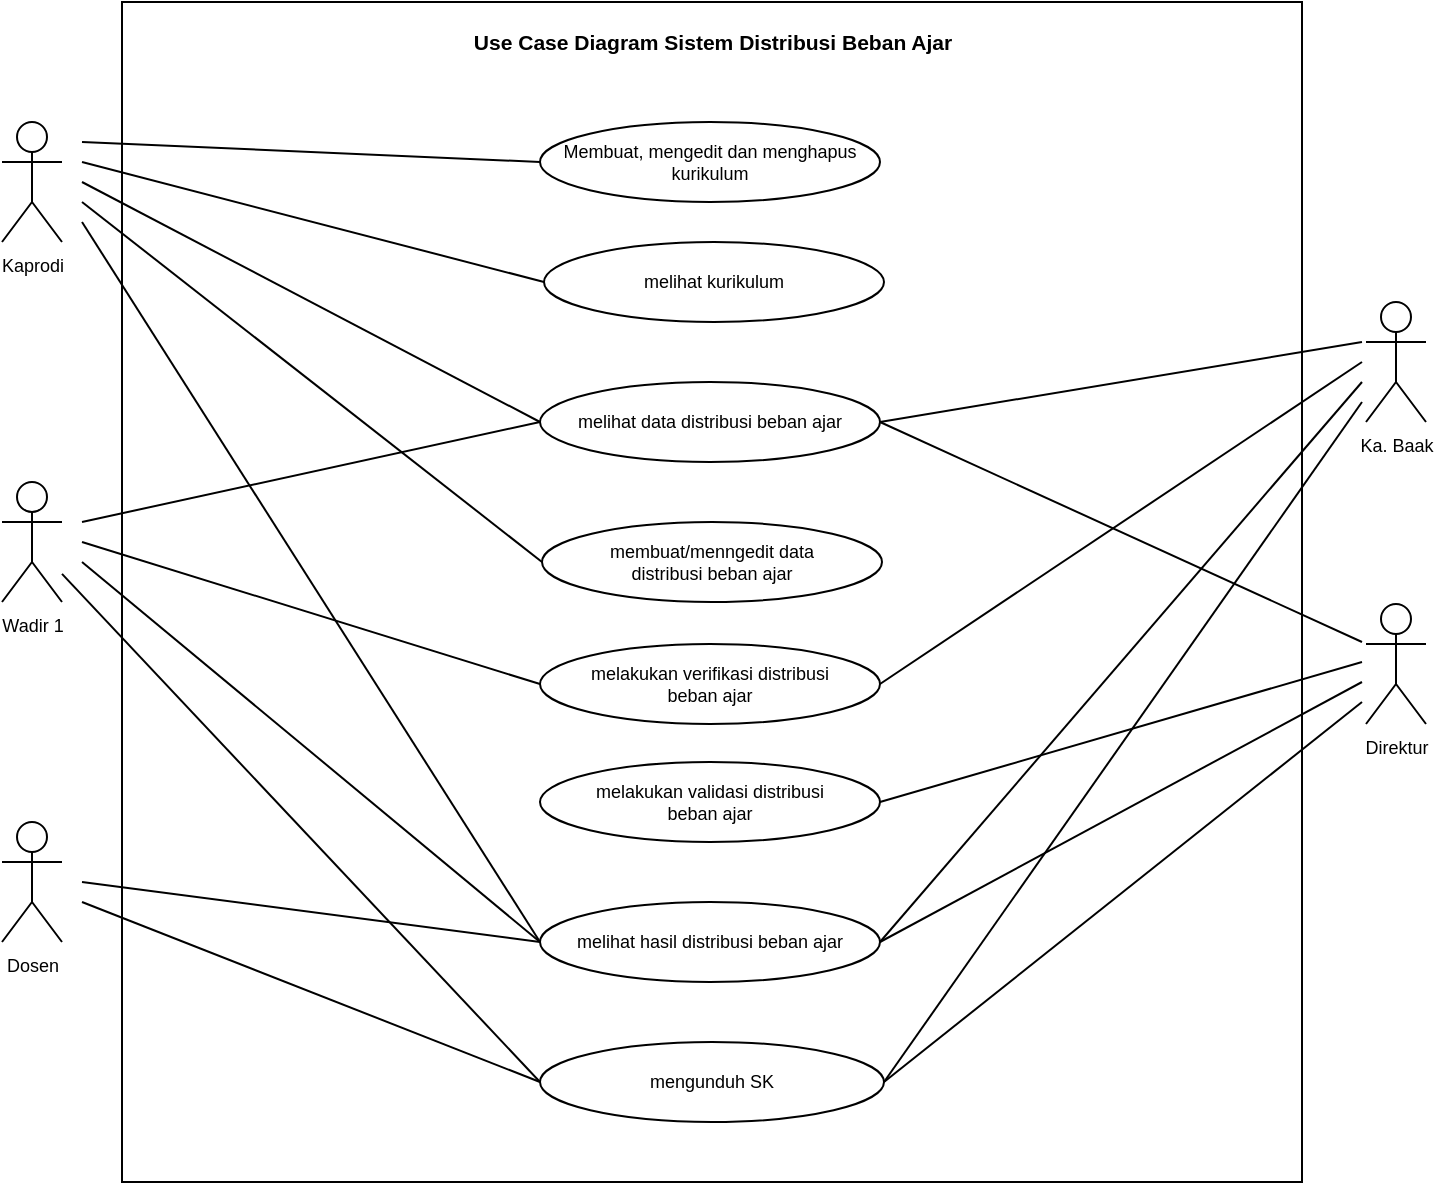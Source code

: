<mxfile version="16.5.1" type="device"><diagram id="sYQZUWCZn3z4ZlEUqhPF" name="Page-1"><mxGraphModel dx="1239" dy="803" grid="1" gridSize="10" guides="1" tooltips="1" connect="1" arrows="1" fold="1" page="1" pageScale="1" pageWidth="827" pageHeight="1169" math="0" shadow="0"><root><mxCell id="0"/><mxCell id="1" parent="0"/><mxCell id="KLBOYJXQ2XvMhGyUg7vI-1" value="" style="html=1;labelBackgroundColor=none;fontSize=9;fillColor=none;gradientColor=none;gradientDirection=east;strokeColor=default;" parent="1" vertex="1"><mxGeometry x="120" y="10" width="590" height="590" as="geometry"/></mxCell><mxCell id="KLBOYJXQ2XvMhGyUg7vI-5" value="Ka. Baak" style="shape=umlActor;verticalLabelPosition=bottom;verticalAlign=top;html=1;labelBackgroundColor=none;fontSize=9;strokeColor=default;fillColor=none;gradientColor=none;gradientDirection=east;" parent="1" vertex="1"><mxGeometry x="742" y="160" width="30" height="60" as="geometry"/></mxCell><mxCell id="KLBOYJXQ2XvMhGyUg7vI-6" value="Membuat, mengedit dan menghapus kurikulum" style="ellipse;whiteSpace=wrap;html=1;labelBackgroundColor=none;fontSize=9;strokeColor=default;fillColor=none;gradientColor=none;gradientDirection=east;" parent="1" vertex="1"><mxGeometry x="329" y="70" width="170" height="40" as="geometry"/></mxCell><mxCell id="KLBOYJXQ2XvMhGyUg7vI-7" value="melihat kurikulum" style="ellipse;whiteSpace=wrap;html=1;labelBackgroundColor=none;fontSize=9;strokeColor=default;fillColor=none;gradientColor=none;gradientDirection=east;" parent="1" vertex="1"><mxGeometry x="331" y="130" width="170" height="40" as="geometry"/></mxCell><mxCell id="KLBOYJXQ2XvMhGyUg7vI-8" value="melihat data distribusi beban ajar" style="ellipse;whiteSpace=wrap;html=1;labelBackgroundColor=none;fontSize=9;strokeColor=default;fillColor=none;gradientColor=none;gradientDirection=east;" parent="1" vertex="1"><mxGeometry x="329" y="200" width="170" height="40" as="geometry"/></mxCell><mxCell id="KLBOYJXQ2XvMhGyUg7vI-9" value="membuat/menngedit data&lt;br&gt;distribusi beban ajar" style="ellipse;whiteSpace=wrap;html=1;labelBackgroundColor=none;fontSize=9;strokeColor=default;fillColor=none;gradientColor=none;gradientDirection=east;" parent="1" vertex="1"><mxGeometry x="330" y="270" width="170" height="40" as="geometry"/></mxCell><mxCell id="KLBOYJXQ2XvMhGyUg7vI-10" value="melakukan verifikasi distribusi&lt;br&gt;beban ajar" style="ellipse;whiteSpace=wrap;html=1;labelBackgroundColor=none;fontSize=9;strokeColor=default;fillColor=none;gradientColor=none;gradientDirection=east;" parent="1" vertex="1"><mxGeometry x="329" y="331" width="170" height="40" as="geometry"/></mxCell><mxCell id="KLBOYJXQ2XvMhGyUg7vI-11" value="melakukan validasi distribusi&lt;br&gt;beban ajar" style="ellipse;whiteSpace=wrap;html=1;labelBackgroundColor=none;fontSize=9;strokeColor=default;fillColor=none;gradientColor=none;gradientDirection=east;" parent="1" vertex="1"><mxGeometry x="329" y="390" width="170" height="40" as="geometry"/></mxCell><mxCell id="KLBOYJXQ2XvMhGyUg7vI-12" value="melihat hasil distribusi beban ajar" style="ellipse;whiteSpace=wrap;html=1;labelBackgroundColor=none;fontSize=9;strokeColor=default;fillColor=none;gradientColor=none;gradientDirection=east;" parent="1" vertex="1"><mxGeometry x="329" y="460" width="170" height="40" as="geometry"/></mxCell><mxCell id="KLBOYJXQ2XvMhGyUg7vI-14" value="&lt;h3&gt;Use Case Diagram Sistem Distribusi Beban Ajar&lt;/h3&gt;" style="text;html=1;resizable=0;autosize=1;align=center;verticalAlign=middle;points=[];fillColor=none;strokeColor=none;rounded=0;labelBackgroundColor=none;fontSize=9;" parent="1" vertex="1"><mxGeometry x="285" y="10" width="260" height="40" as="geometry"/></mxCell><mxCell id="KLBOYJXQ2XvMhGyUg7vI-15" value="Dosen" style="shape=umlActor;verticalLabelPosition=bottom;verticalAlign=top;html=1;labelBackgroundColor=none;fontSize=9;strokeColor=default;fillColor=none;gradientColor=none;gradientDirection=east;" parent="1" vertex="1"><mxGeometry x="60" y="420" width="30" height="60" as="geometry"/></mxCell><mxCell id="KLBOYJXQ2XvMhGyUg7vI-16" value="Direktur" style="shape=umlActor;verticalLabelPosition=bottom;verticalAlign=top;html=1;labelBackgroundColor=none;fontSize=9;strokeColor=default;fillColor=none;gradientColor=none;gradientDirection=east;" parent="1" vertex="1"><mxGeometry x="742" y="311" width="30" height="60" as="geometry"/></mxCell><mxCell id="KLBOYJXQ2XvMhGyUg7vI-17" value="Kaprodi" style="shape=umlActor;verticalLabelPosition=bottom;verticalAlign=top;html=1;labelBackgroundColor=none;fontSize=9;strokeColor=default;fillColor=none;gradientColor=none;gradientDirection=east;" parent="1" vertex="1"><mxGeometry x="60" y="70" width="30" height="60" as="geometry"/></mxCell><mxCell id="KLBOYJXQ2XvMhGyUg7vI-19" value="Wadir 1" style="shape=umlActor;verticalLabelPosition=bottom;verticalAlign=top;html=1;labelBackgroundColor=none;fontSize=9;strokeColor=default;fillColor=none;gradientColor=none;gradientDirection=east;" parent="1" vertex="1"><mxGeometry x="60" y="250" width="30" height="60" as="geometry"/></mxCell><mxCell id="KLBOYJXQ2XvMhGyUg7vI-23" value="" style="endArrow=none;html=1;rounded=0;fontSize=9;entryX=0;entryY=0.5;entryDx=0;entryDy=0;" parent="1" target="KLBOYJXQ2XvMhGyUg7vI-6" edge="1"><mxGeometry width="50" height="50" relative="1" as="geometry"><mxPoint x="100" y="80" as="sourcePoint"/><mxPoint x="339.0" y="100" as="targetPoint"/></mxGeometry></mxCell><mxCell id="KLBOYJXQ2XvMhGyUg7vI-24" value="" style="endArrow=none;html=1;rounded=0;fontSize=9;entryX=0;entryY=0.5;entryDx=0;entryDy=0;" parent="1" target="KLBOYJXQ2XvMhGyUg7vI-7" edge="1"><mxGeometry width="50" height="50" relative="1" as="geometry"><mxPoint x="100" y="90" as="sourcePoint"/><mxPoint x="340.0" y="150" as="targetPoint"/></mxGeometry></mxCell><mxCell id="KLBOYJXQ2XvMhGyUg7vI-26" value="" style="endArrow=none;html=1;rounded=0;fontSize=9;entryX=0;entryY=0.5;entryDx=0;entryDy=0;" parent="1" target="KLBOYJXQ2XvMhGyUg7vI-8" edge="1"><mxGeometry width="50" height="50" relative="1" as="geometry"><mxPoint x="100" y="100" as="sourcePoint"/><mxPoint x="240" y="240" as="targetPoint"/></mxGeometry></mxCell><mxCell id="KLBOYJXQ2XvMhGyUg7vI-27" value="" style="endArrow=none;html=1;rounded=0;fontSize=9;entryX=0;entryY=0.5;entryDx=0;entryDy=0;" parent="1" target="KLBOYJXQ2XvMhGyUg7vI-9" edge="1"><mxGeometry width="50" height="50" relative="1" as="geometry"><mxPoint x="100" y="110" as="sourcePoint"/><mxPoint x="190" y="200" as="targetPoint"/></mxGeometry></mxCell><mxCell id="KLBOYJXQ2XvMhGyUg7vI-30" value="" style="endArrow=none;html=1;rounded=0;fontSize=9;exitX=1;exitY=0.5;exitDx=0;exitDy=0;" parent="1" source="KLBOYJXQ2XvMhGyUg7vI-8" edge="1"><mxGeometry width="50" height="50" relative="1" as="geometry"><mxPoint x="511.0" y="100" as="sourcePoint"/><mxPoint x="740" y="180" as="targetPoint"/></mxGeometry></mxCell><mxCell id="KLBOYJXQ2XvMhGyUg7vI-31" value="" style="endArrow=none;html=1;rounded=0;fontSize=9;exitX=1;exitY=0.5;exitDx=0;exitDy=0;" parent="1" source="KLBOYJXQ2XvMhGyUg7vI-10" edge="1"><mxGeometry width="50" height="50" relative="1" as="geometry"><mxPoint x="510.0" y="250" as="sourcePoint"/><mxPoint x="740" y="190" as="targetPoint"/></mxGeometry></mxCell><mxCell id="KLBOYJXQ2XvMhGyUg7vI-32" value="" style="endArrow=none;html=1;rounded=0;fontSize=9;exitX=1;exitY=0.5;exitDx=0;exitDy=0;" parent="1" source="KLBOYJXQ2XvMhGyUg7vI-12" edge="1"><mxGeometry width="50" height="50" relative="1" as="geometry"><mxPoint x="510.0" y="350" as="sourcePoint"/><mxPoint x="740" y="200" as="targetPoint"/></mxGeometry></mxCell><mxCell id="KLBOYJXQ2XvMhGyUg7vI-33" value="" style="endArrow=none;html=1;rounded=0;fontSize=9;entryX=0;entryY=0.5;entryDx=0;entryDy=0;" parent="1" target="KLBOYJXQ2XvMhGyUg7vI-12" edge="1"><mxGeometry width="50" height="50" relative="1" as="geometry"><mxPoint x="100" y="120" as="sourcePoint"/><mxPoint x="340.0" y="300" as="targetPoint"/></mxGeometry></mxCell><mxCell id="KLBOYJXQ2XvMhGyUg7vI-39" value="" style="endArrow=none;html=1;rounded=0;fontSize=9;entryX=0;entryY=0.5;entryDx=0;entryDy=0;" parent="1" target="KLBOYJXQ2XvMhGyUg7vI-8" edge="1"><mxGeometry width="50" height="50" relative="1" as="geometry"><mxPoint x="100" y="270" as="sourcePoint"/><mxPoint x="339.0" y="100" as="targetPoint"/></mxGeometry></mxCell><mxCell id="KLBOYJXQ2XvMhGyUg7vI-40" value="" style="endArrow=none;html=1;rounded=0;fontSize=9;entryX=0;entryY=0.5;entryDx=0;entryDy=0;" parent="1" target="KLBOYJXQ2XvMhGyUg7vI-10" edge="1"><mxGeometry width="50" height="50" relative="1" as="geometry"><mxPoint x="100" y="280" as="sourcePoint"/><mxPoint x="340.0" y="250" as="targetPoint"/></mxGeometry></mxCell><mxCell id="KLBOYJXQ2XvMhGyUg7vI-41" value="" style="endArrow=none;html=1;rounded=0;fontSize=9;entryX=0;entryY=0.5;entryDx=0;entryDy=0;" parent="1" target="KLBOYJXQ2XvMhGyUg7vI-12" edge="1"><mxGeometry width="50" height="50" relative="1" as="geometry"><mxPoint x="100" y="290" as="sourcePoint"/><mxPoint x="340.0" y="350" as="targetPoint"/></mxGeometry></mxCell><mxCell id="KLBOYJXQ2XvMhGyUg7vI-47" value="" style="endArrow=none;html=1;rounded=0;fontSize=9;exitX=1;exitY=0.5;exitDx=0;exitDy=0;" parent="1" source="KLBOYJXQ2XvMhGyUg7vI-11" edge="1"><mxGeometry width="50" height="50" relative="1" as="geometry"><mxPoint x="610" y="480" as="sourcePoint"/><mxPoint x="740" y="340" as="targetPoint"/></mxGeometry></mxCell><mxCell id="KLBOYJXQ2XvMhGyUg7vI-49" value="" style="endArrow=none;html=1;rounded=0;fontSize=9;exitX=1;exitY=0.5;exitDx=0;exitDy=0;" parent="1" source="KLBOYJXQ2XvMhGyUg7vI-12" edge="1"><mxGeometry width="50" height="50" relative="1" as="geometry"><mxPoint x="510" y="400" as="sourcePoint"/><mxPoint x="740" y="350" as="targetPoint"/></mxGeometry></mxCell><mxCell id="KLBOYJXQ2XvMhGyUg7vI-50" value="" style="endArrow=none;html=1;rounded=0;fontSize=9;exitX=1;exitY=0.5;exitDx=0;exitDy=0;" parent="1" source="KLBOYJXQ2XvMhGyUg7vI-8" edge="1"><mxGeometry width="50" height="50" relative="1" as="geometry"><mxPoint x="510" y="450" as="sourcePoint"/><mxPoint x="740" y="330" as="targetPoint"/></mxGeometry></mxCell><mxCell id="KLBOYJXQ2XvMhGyUg7vI-53" value="" style="endArrow=none;html=1;rounded=0;fontSize=9;entryX=0;entryY=0.5;entryDx=0;entryDy=0;" parent="1" target="KLBOYJXQ2XvMhGyUg7vI-12" edge="1"><mxGeometry width="50" height="50" relative="1" as="geometry"><mxPoint x="100" y="450" as="sourcePoint"/><mxPoint x="330" y="440" as="targetPoint"/></mxGeometry></mxCell><mxCell id="KLBOYJXQ2XvMhGyUg7vI-55" value="mengunduh SK" style="ellipse;whiteSpace=wrap;html=1;labelBackgroundColor=none;fontSize=9;strokeColor=default;fillColor=none;gradientColor=none;gradientDirection=east;" parent="1" vertex="1"><mxGeometry x="329" y="530" width="172" height="40" as="geometry"/></mxCell><mxCell id="KLBOYJXQ2XvMhGyUg7vI-56" value="" style="endArrow=none;html=1;rounded=0;fontSize=9;entryX=0;entryY=0.5;entryDx=0;entryDy=0;" parent="1" target="KLBOYJXQ2XvMhGyUg7vI-55" edge="1"><mxGeometry width="50" height="50" relative="1" as="geometry"><mxPoint x="100" y="460" as="sourcePoint"/><mxPoint x="340" y="450" as="targetPoint"/></mxGeometry></mxCell><mxCell id="KLBOYJXQ2XvMhGyUg7vI-57" value="" style="endArrow=none;html=1;rounded=0;fontSize=9;entryX=0;entryY=0.5;entryDx=0;entryDy=0;" parent="1" target="KLBOYJXQ2XvMhGyUg7vI-55" edge="1" source="KLBOYJXQ2XvMhGyUg7vI-19"><mxGeometry width="50" height="50" relative="1" as="geometry"><mxPoint x="90" y="280" as="sourcePoint"/><mxPoint x="340" y="551" as="targetPoint"/></mxGeometry></mxCell><mxCell id="KLBOYJXQ2XvMhGyUg7vI-58" value="" style="endArrow=none;html=1;rounded=0;fontSize=9;exitX=1;exitY=0.5;exitDx=0;exitDy=0;" parent="1" source="KLBOYJXQ2XvMhGyUg7vI-55" edge="1"><mxGeometry width="50" height="50" relative="1" as="geometry"><mxPoint x="512" y="551" as="sourcePoint"/><mxPoint x="740" y="360" as="targetPoint"/></mxGeometry></mxCell><mxCell id="KLBOYJXQ2XvMhGyUg7vI-59" value="" style="endArrow=none;html=1;rounded=0;fontSize=9;exitX=1;exitY=0.5;exitDx=0;exitDy=0;" parent="1" source="KLBOYJXQ2XvMhGyUg7vI-55" edge="1"><mxGeometry width="50" height="50" relative="1" as="geometry"><mxPoint x="510" y="350" as="sourcePoint"/><mxPoint x="740" y="210" as="targetPoint"/></mxGeometry></mxCell></root></mxGraphModel></diagram></mxfile>